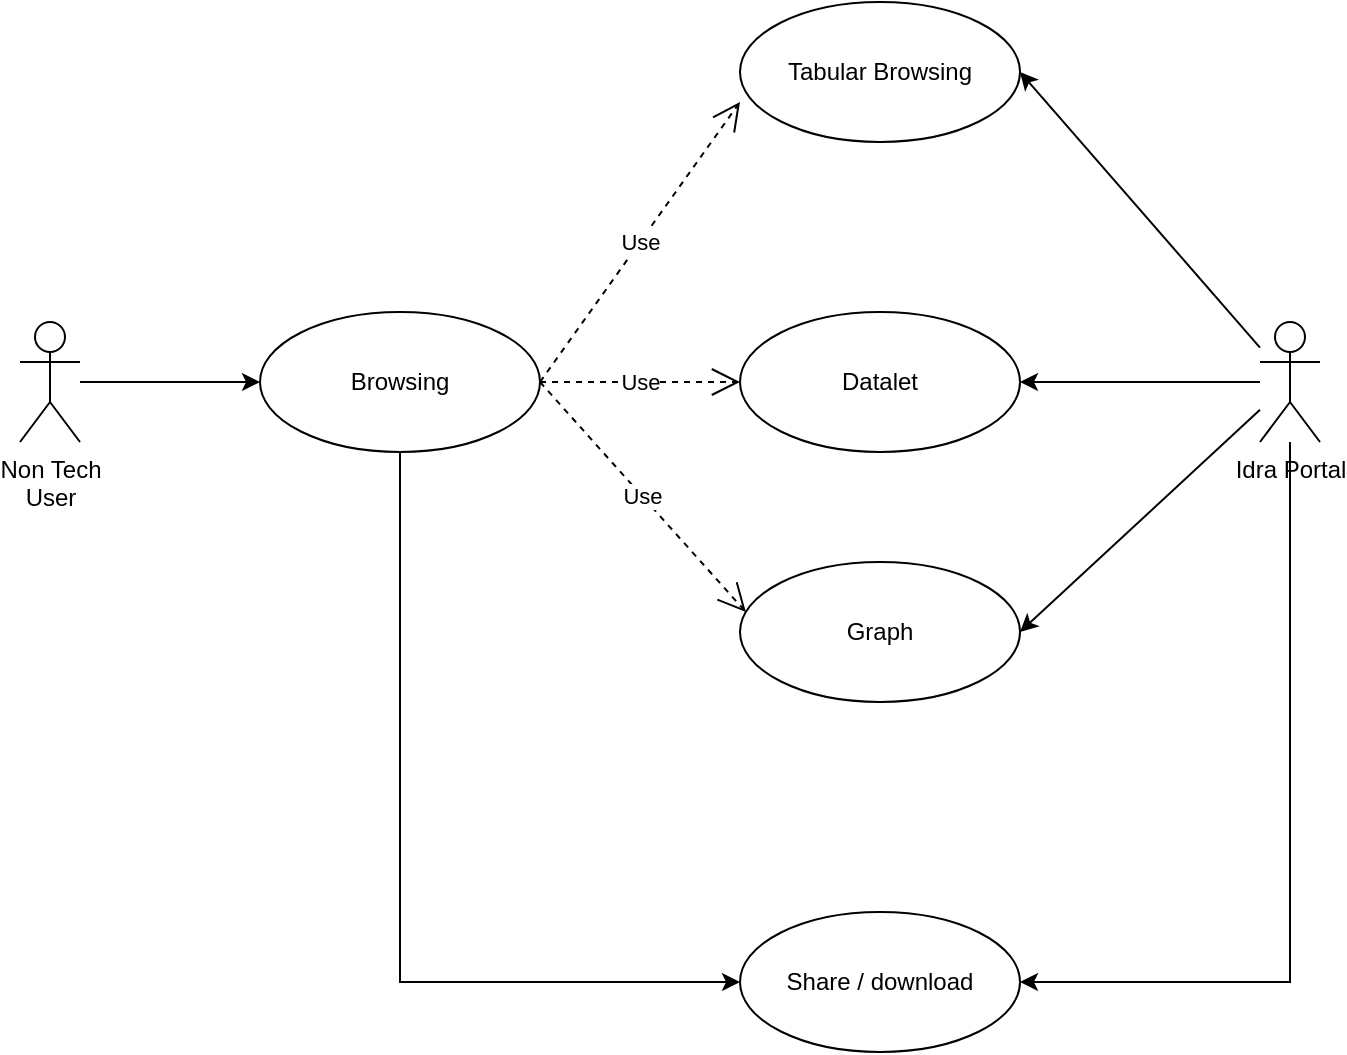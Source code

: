 <mxfile version="20.6.0" type="github">
  <diagram id="d5wyS1ef0221cU0D_tvc" name="Pagina-1">
    <mxGraphModel dx="1182" dy="722" grid="1" gridSize="10" guides="1" tooltips="1" connect="1" arrows="1" fold="1" page="1" pageScale="1" pageWidth="827" pageHeight="1169" math="0" shadow="0">
      <root>
        <mxCell id="0" />
        <mxCell id="1" parent="0" />
        <mxCell id="W6PwVB8RjXh48Aur9JLG-3" value="" style="edgeStyle=orthogonalEdgeStyle;rounded=0;orthogonalLoop=1;jettySize=auto;html=1;" parent="1" source="W6PwVB8RjXh48Aur9JLG-1" target="W6PwVB8RjXh48Aur9JLG-2" edge="1">
          <mxGeometry relative="1" as="geometry" />
        </mxCell>
        <mxCell id="W6PwVB8RjXh48Aur9JLG-1" value="&lt;div&gt;Non Tech &lt;br&gt;&lt;/div&gt;&lt;div&gt;User&lt;/div&gt;" style="shape=umlActor;verticalLabelPosition=bottom;verticalAlign=top;html=1;" parent="1" vertex="1">
          <mxGeometry x="120" y="290" width="30" height="60" as="geometry" />
        </mxCell>
        <mxCell id="W6PwVB8RjXh48Aur9JLG-15" style="edgeStyle=orthogonalEdgeStyle;rounded=0;orthogonalLoop=1;jettySize=auto;html=1;" parent="1" source="W6PwVB8RjXh48Aur9JLG-2" target="W6PwVB8RjXh48Aur9JLG-14" edge="1">
          <mxGeometry relative="1" as="geometry">
            <Array as="points">
              <mxPoint x="310" y="620" />
            </Array>
          </mxGeometry>
        </mxCell>
        <mxCell id="W6PwVB8RjXh48Aur9JLG-2" value="&lt;div&gt;Browsing&lt;/div&gt;" style="ellipse;whiteSpace=wrap;html=1;" parent="1" vertex="1">
          <mxGeometry x="240" y="285" width="140" height="70" as="geometry" />
        </mxCell>
        <mxCell id="W6PwVB8RjXh48Aur9JLG-4" value="&lt;div&gt;Graph&lt;/div&gt;" style="ellipse;whiteSpace=wrap;html=1;" parent="1" vertex="1">
          <mxGeometry x="480" y="410" width="140" height="70" as="geometry" />
        </mxCell>
        <mxCell id="W6PwVB8RjXh48Aur9JLG-5" value="&lt;div&gt;Datalet&lt;/div&gt;" style="ellipse;whiteSpace=wrap;html=1;" parent="1" vertex="1">
          <mxGeometry x="480" y="285" width="140" height="70" as="geometry" />
        </mxCell>
        <mxCell id="W6PwVB8RjXh48Aur9JLG-6" value="Tabular Browsing" style="ellipse;whiteSpace=wrap;html=1;" parent="1" vertex="1">
          <mxGeometry x="480" y="130" width="140" height="70" as="geometry" />
        </mxCell>
        <mxCell id="W6PwVB8RjXh48Aur9JLG-7" value="Use" style="endArrow=open;endSize=12;dashed=1;html=1;rounded=0;exitX=1;exitY=0.5;exitDx=0;exitDy=0;" parent="1" source="W6PwVB8RjXh48Aur9JLG-2" target="W6PwVB8RjXh48Aur9JLG-5" edge="1">
          <mxGeometry width="160" relative="1" as="geometry">
            <mxPoint x="377" y="320" as="sourcePoint" />
            <mxPoint x="474.06" y="322" as="targetPoint" />
          </mxGeometry>
        </mxCell>
        <mxCell id="W6PwVB8RjXh48Aur9JLG-8" value="Use" style="endArrow=open;endSize=12;dashed=1;html=1;rounded=0;exitX=1;exitY=0.5;exitDx=0;exitDy=0;entryX=0.021;entryY=0.357;entryDx=0;entryDy=0;entryPerimeter=0;" parent="1" source="W6PwVB8RjXh48Aur9JLG-2" target="W6PwVB8RjXh48Aur9JLG-4" edge="1">
          <mxGeometry width="160" relative="1" as="geometry">
            <mxPoint x="390" y="330" as="sourcePoint" />
            <mxPoint x="490.121" y="327.055" as="targetPoint" />
          </mxGeometry>
        </mxCell>
        <mxCell id="W6PwVB8RjXh48Aur9JLG-9" value="Use" style="endArrow=open;endSize=12;dashed=1;html=1;rounded=0;entryX=0;entryY=0.714;entryDx=0;entryDy=0;entryPerimeter=0;" parent="1" target="W6PwVB8RjXh48Aur9JLG-6" edge="1">
          <mxGeometry width="160" relative="1" as="geometry">
            <mxPoint x="380" y="320" as="sourcePoint" />
            <mxPoint x="500.121" y="337.055" as="targetPoint" />
          </mxGeometry>
        </mxCell>
        <mxCell id="W6PwVB8RjXh48Aur9JLG-11" style="rounded=0;orthogonalLoop=1;jettySize=auto;html=1;entryX=1;entryY=0.5;entryDx=0;entryDy=0;" parent="1" source="W6PwVB8RjXh48Aur9JLG-10" target="W6PwVB8RjXh48Aur9JLG-6" edge="1">
          <mxGeometry relative="1" as="geometry" />
        </mxCell>
        <mxCell id="W6PwVB8RjXh48Aur9JLG-12" style="rounded=0;orthogonalLoop=1;jettySize=auto;html=1;entryX=1;entryY=0.5;entryDx=0;entryDy=0;" parent="1" source="W6PwVB8RjXh48Aur9JLG-10" target="W6PwVB8RjXh48Aur9JLG-4" edge="1">
          <mxGeometry relative="1" as="geometry" />
        </mxCell>
        <mxCell id="W6PwVB8RjXh48Aur9JLG-13" style="rounded=0;orthogonalLoop=1;jettySize=auto;html=1;" parent="1" source="W6PwVB8RjXh48Aur9JLG-10" target="W6PwVB8RjXh48Aur9JLG-5" edge="1">
          <mxGeometry relative="1" as="geometry" />
        </mxCell>
        <mxCell id="Ri91_jj3D8ZOYMj0DCEo-1" style="rounded=0;orthogonalLoop=1;jettySize=auto;html=1;entryX=1;entryY=0.5;entryDx=0;entryDy=0;edgeStyle=orthogonalEdgeStyle;" edge="1" parent="1" source="W6PwVB8RjXh48Aur9JLG-10" target="W6PwVB8RjXh48Aur9JLG-14">
          <mxGeometry relative="1" as="geometry">
            <Array as="points">
              <mxPoint x="755" y="620" />
            </Array>
          </mxGeometry>
        </mxCell>
        <mxCell id="W6PwVB8RjXh48Aur9JLG-10" value="Idra Portal" style="shape=umlActor;verticalLabelPosition=bottom;verticalAlign=top;html=1;" parent="1" vertex="1">
          <mxGeometry x="740" y="290" width="30" height="60" as="geometry" />
        </mxCell>
        <mxCell id="W6PwVB8RjXh48Aur9JLG-14" value="Share / download" style="ellipse;whiteSpace=wrap;html=1;" parent="1" vertex="1">
          <mxGeometry x="480" y="585" width="140" height="70" as="geometry" />
        </mxCell>
      </root>
    </mxGraphModel>
  </diagram>
</mxfile>
